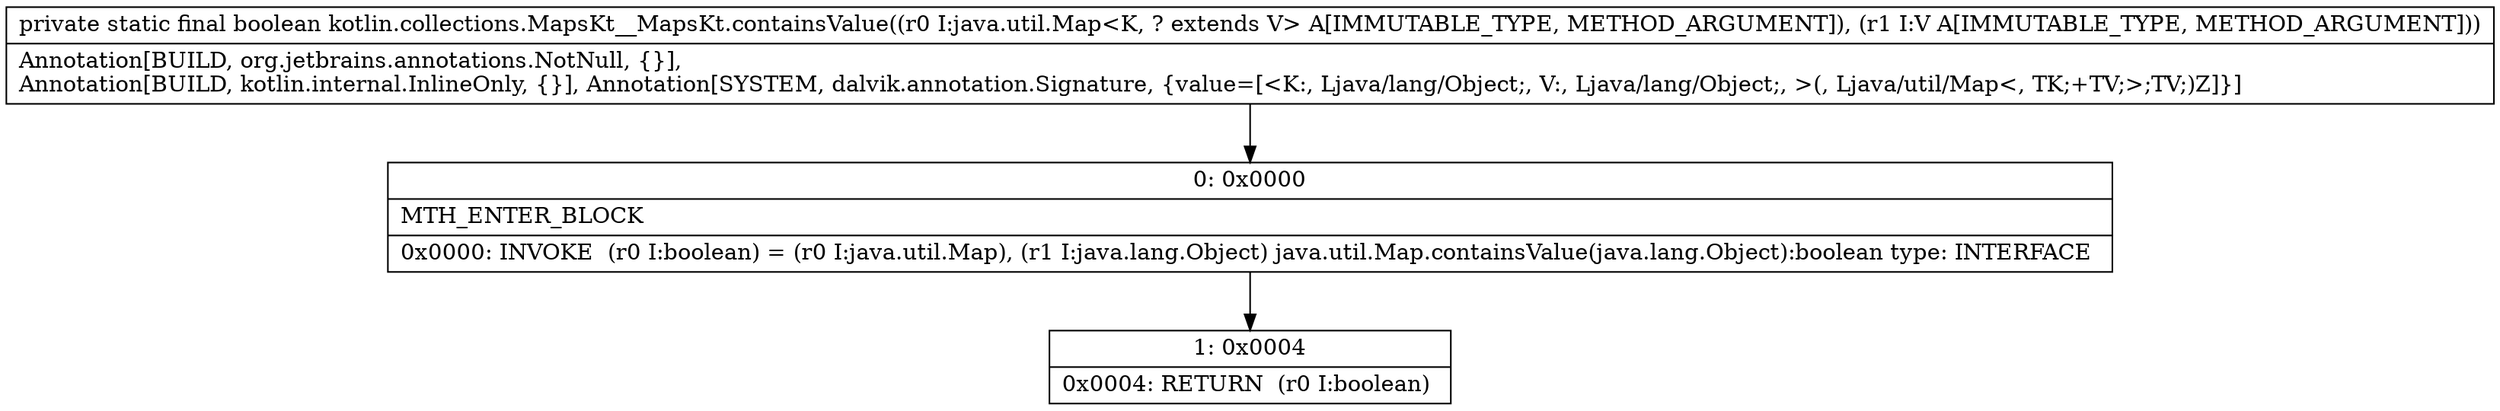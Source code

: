 digraph "CFG forkotlin.collections.MapsKt__MapsKt.containsValue(Ljava\/util\/Map;Ljava\/lang\/Object;)Z" {
Node_0 [shape=record,label="{0\:\ 0x0000|MTH_ENTER_BLOCK\l|0x0000: INVOKE  (r0 I:boolean) = (r0 I:java.util.Map), (r1 I:java.lang.Object) java.util.Map.containsValue(java.lang.Object):boolean type: INTERFACE \l}"];
Node_1 [shape=record,label="{1\:\ 0x0004|0x0004: RETURN  (r0 I:boolean) \l}"];
MethodNode[shape=record,label="{private static final boolean kotlin.collections.MapsKt__MapsKt.containsValue((r0 I:java.util.Map\<K, ? extends V\> A[IMMUTABLE_TYPE, METHOD_ARGUMENT]), (r1 I:V A[IMMUTABLE_TYPE, METHOD_ARGUMENT]))  | Annotation[BUILD, org.jetbrains.annotations.NotNull, \{\}], \lAnnotation[BUILD, kotlin.internal.InlineOnly, \{\}], Annotation[SYSTEM, dalvik.annotation.Signature, \{value=[\<K:, Ljava\/lang\/Object;, V:, Ljava\/lang\/Object;, \>(, Ljava\/util\/Map\<, TK;+TV;\>;TV;)Z]\}]\l}"];
MethodNode -> Node_0;
Node_0 -> Node_1;
}


